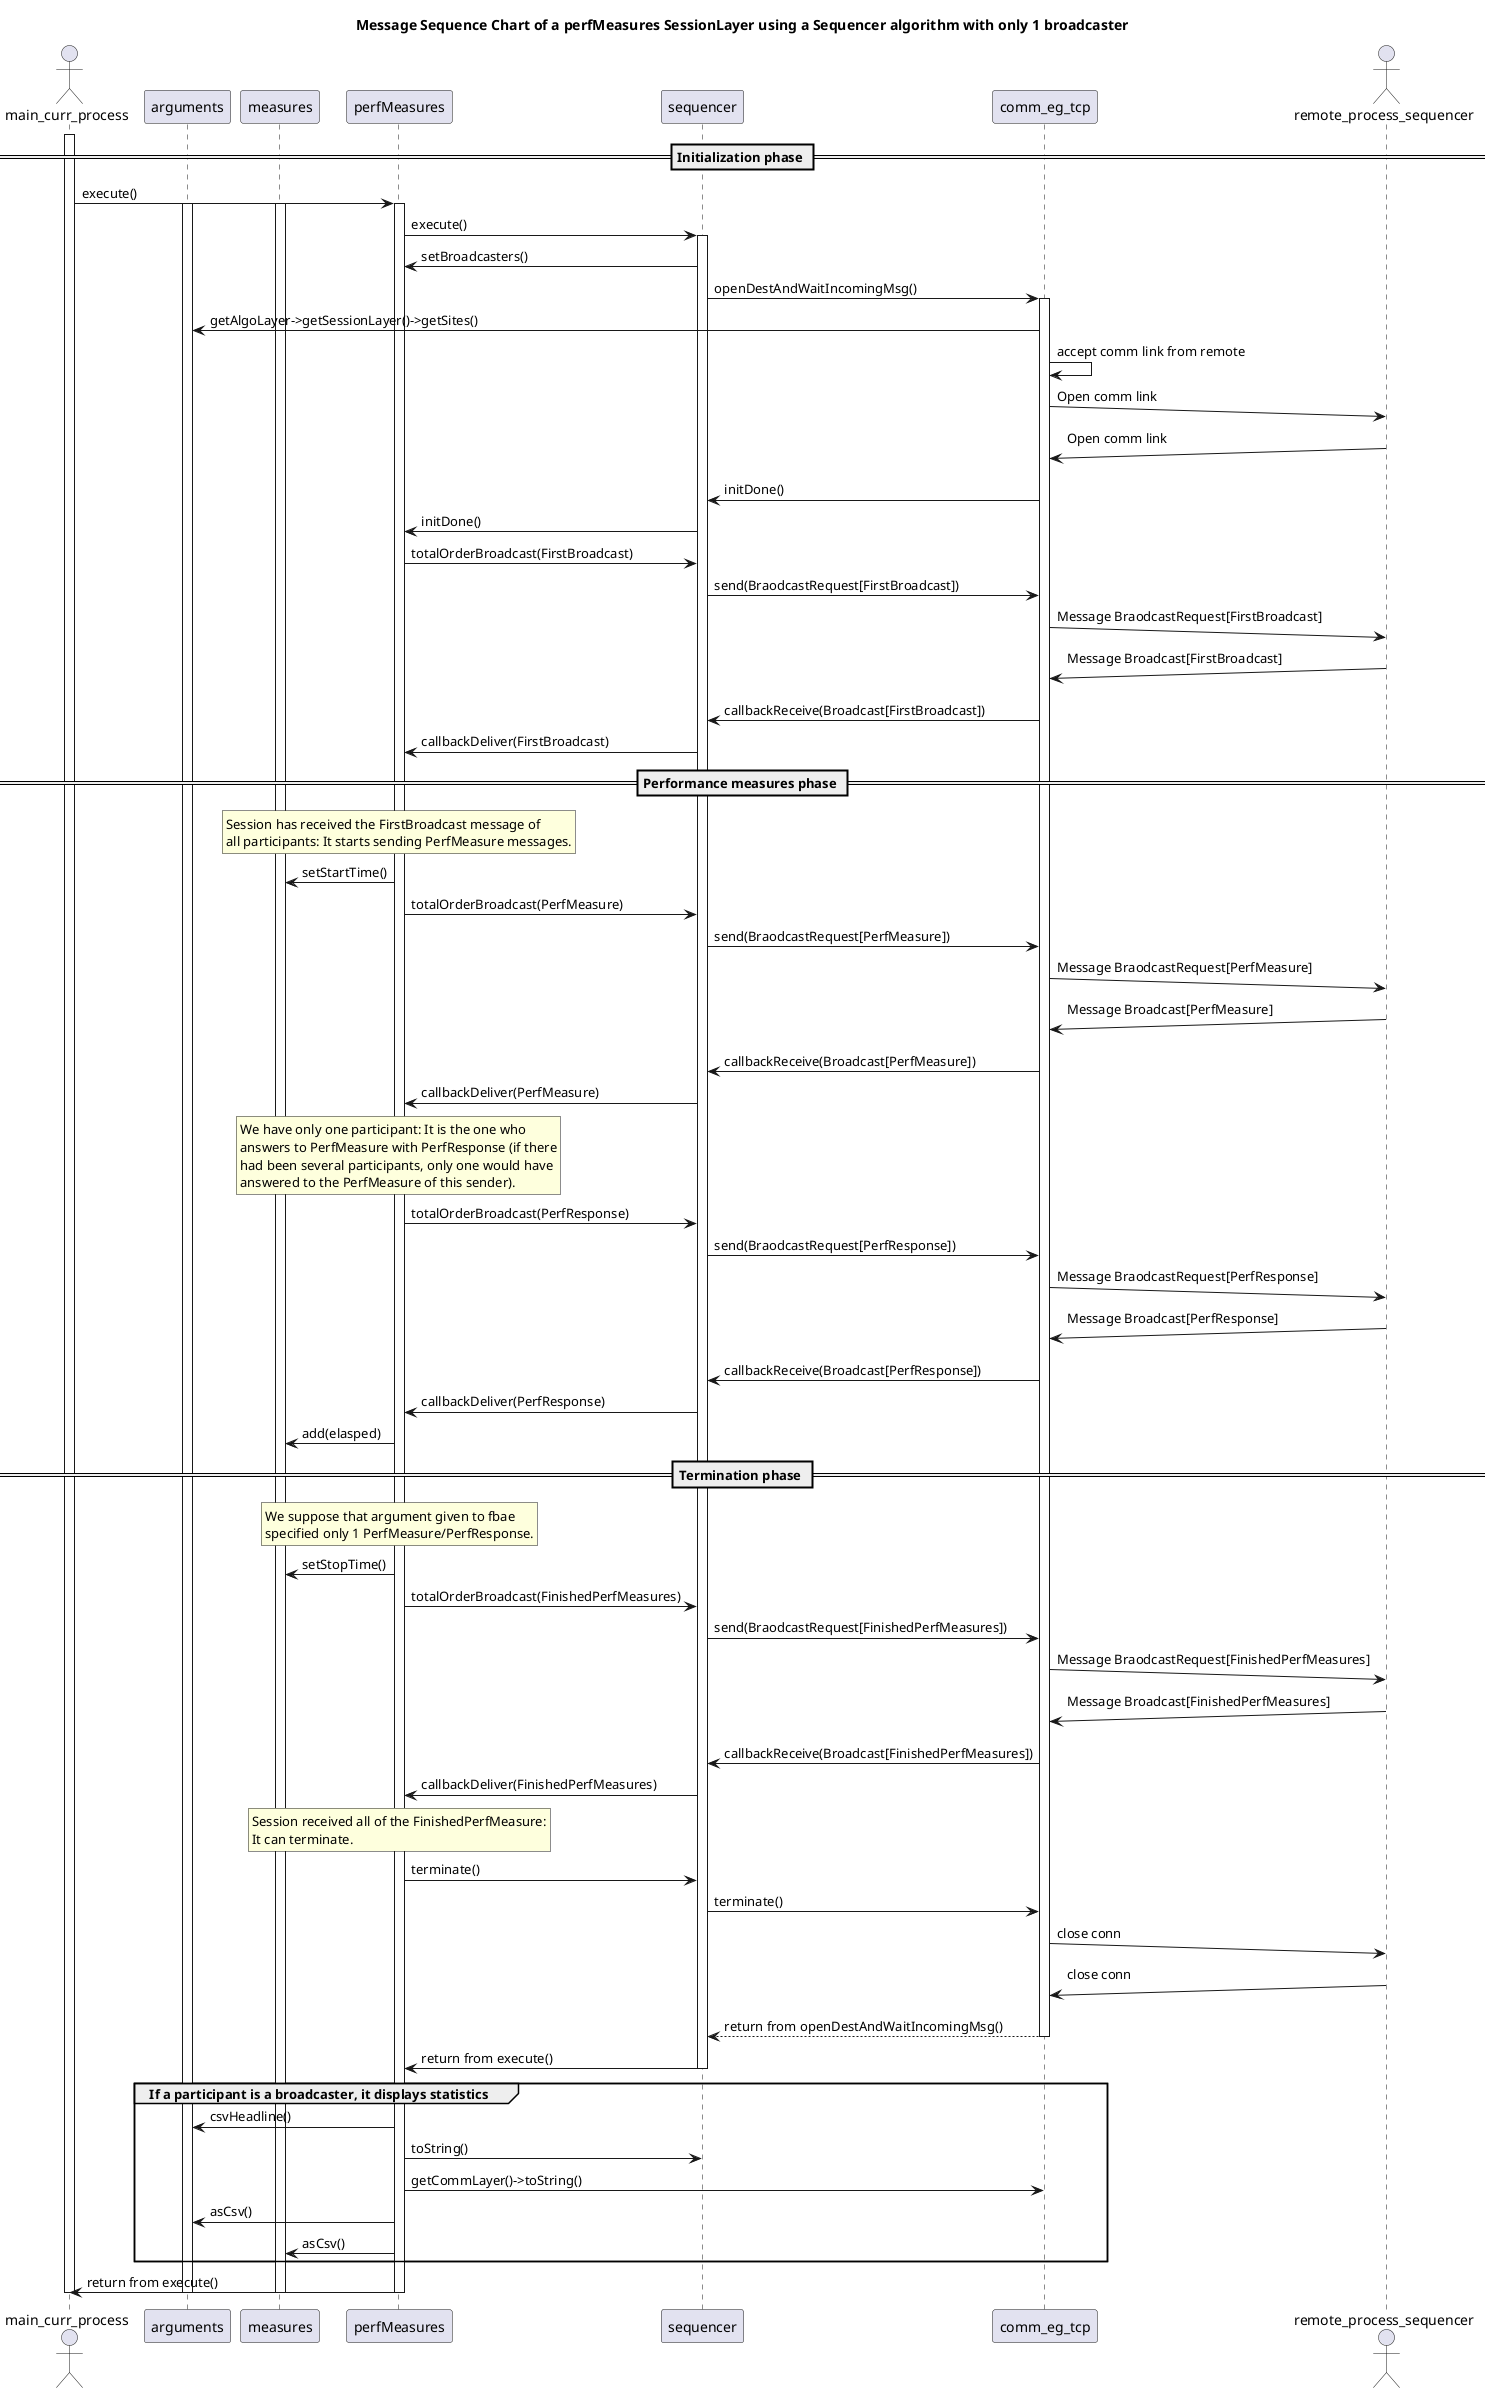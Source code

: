 @startuml
title Message Sequence Chart of a perfMeasures SessionLayer using a Sequencer algorithm with only 1 broadcaster
actor main_curr_process as main
participant arguments as arguments
participant measures as measures
participant perfMeasures as session
participant sequencer as algo
participant comm_eg_tcp as comm
actor remote_process_sequencer as remote
== Initialization phase ==
activate main
main -> session : execute()
activate session
activate arguments
activate measures
session -> algo : execute()
activate algo
algo->session : setBroadcasters()
algo -> comm : openDestAndWaitIncomingMsg()
activate comm
comm -> arguments : getAlgoLayer->getSessionLayer()->getSites()
comm -> comm : accept comm link from remote
comm ->(10) remote : Open comm link
remote ->(10) comm : Open comm link
comm -> algo : initDone()
algo -> session : initDone()
session -> algo : totalOrderBroadcast(FirstBroadcast)
algo -> comm : send(BraodcastRequest[FirstBroadcast])
comm ->(10) remote : Message BraodcastRequest[FirstBroadcast]
remote ->(10) comm : Message Broadcast[FirstBroadcast]
comm -> algo : callbackReceive(Broadcast[FirstBroadcast])
algo -> session : callbackDeliver(FirstBroadcast)
== Performance measures phase ==
rnote over session
  Session has received the FirstBroadcast message of
  all participants: It starts sending PerfMeasure messages.
endrnote
session -> measures : setStartTime()
session -> algo : totalOrderBroadcast(PerfMeasure)
algo -> comm : send(BraodcastRequest[PerfMeasure])
comm ->(10) remote : Message BraodcastRequest[PerfMeasure]
remote ->(10) comm : Message Broadcast[PerfMeasure]
comm -> algo : callbackReceive(Broadcast[PerfMeasure])
algo -> session : callbackDeliver(PerfMeasure)
rnote over session
  We have only one participant: It is the one who
  answers to PerfMeasure with PerfResponse (if there
  had been several participants, only one would have
  answered to the PerfMeasure of this sender).
endrnote
session -> algo : totalOrderBroadcast(PerfResponse)
algo -> comm : send(BraodcastRequest[PerfResponse])
comm ->(10) remote : Message BraodcastRequest[PerfResponse]
remote ->(10) comm : Message Broadcast[PerfResponse]
comm -> algo : callbackReceive(Broadcast[PerfResponse])
algo -> session : callbackDeliver(PerfResponse)
session -> measures : add(elasped)
== Termination phase ==
  rnote over session
  We suppose that argument given to fbae
  specified only 1 PerfMeasure/PerfResponse.
endrnote
session -> measures : setStopTime()
session -> algo : totalOrderBroadcast(FinishedPerfMeasures)
algo -> comm : send(BraodcastRequest[FinishedPerfMeasures])
comm ->(10) remote : Message BraodcastRequest[FinishedPerfMeasures]
remote ->(10) comm : Message Broadcast[FinishedPerfMeasures]
comm -> algo : callbackReceive(Broadcast[FinishedPerfMeasures])
algo -> session : callbackDeliver(FinishedPerfMeasures)
rnote over session
  Session received all of the FinishedPerfMeasure:
  It can terminate.
endrnote
session->algo : terminate()
algo -> comm : terminate()
comm ->(10) remote : close conn
remote ->(10) comm : close conn
comm --> algo : return from openDestAndWaitIncomingMsg()
deactivate comm
algo -> session : return from execute()
deactivate algo
group  If a participant is a broadcaster, it displays statistics
   session->arguments : csvHeadline()
   session->algo : toString()
   session->comm : getCommLayer()->toString()
   session->arguments : asCsv()
   session->measures :  asCsv()
end   
session -> main : return from execute()
deactivate session
deactivate measures
deactivate arguments
deactivate main
@enduml
